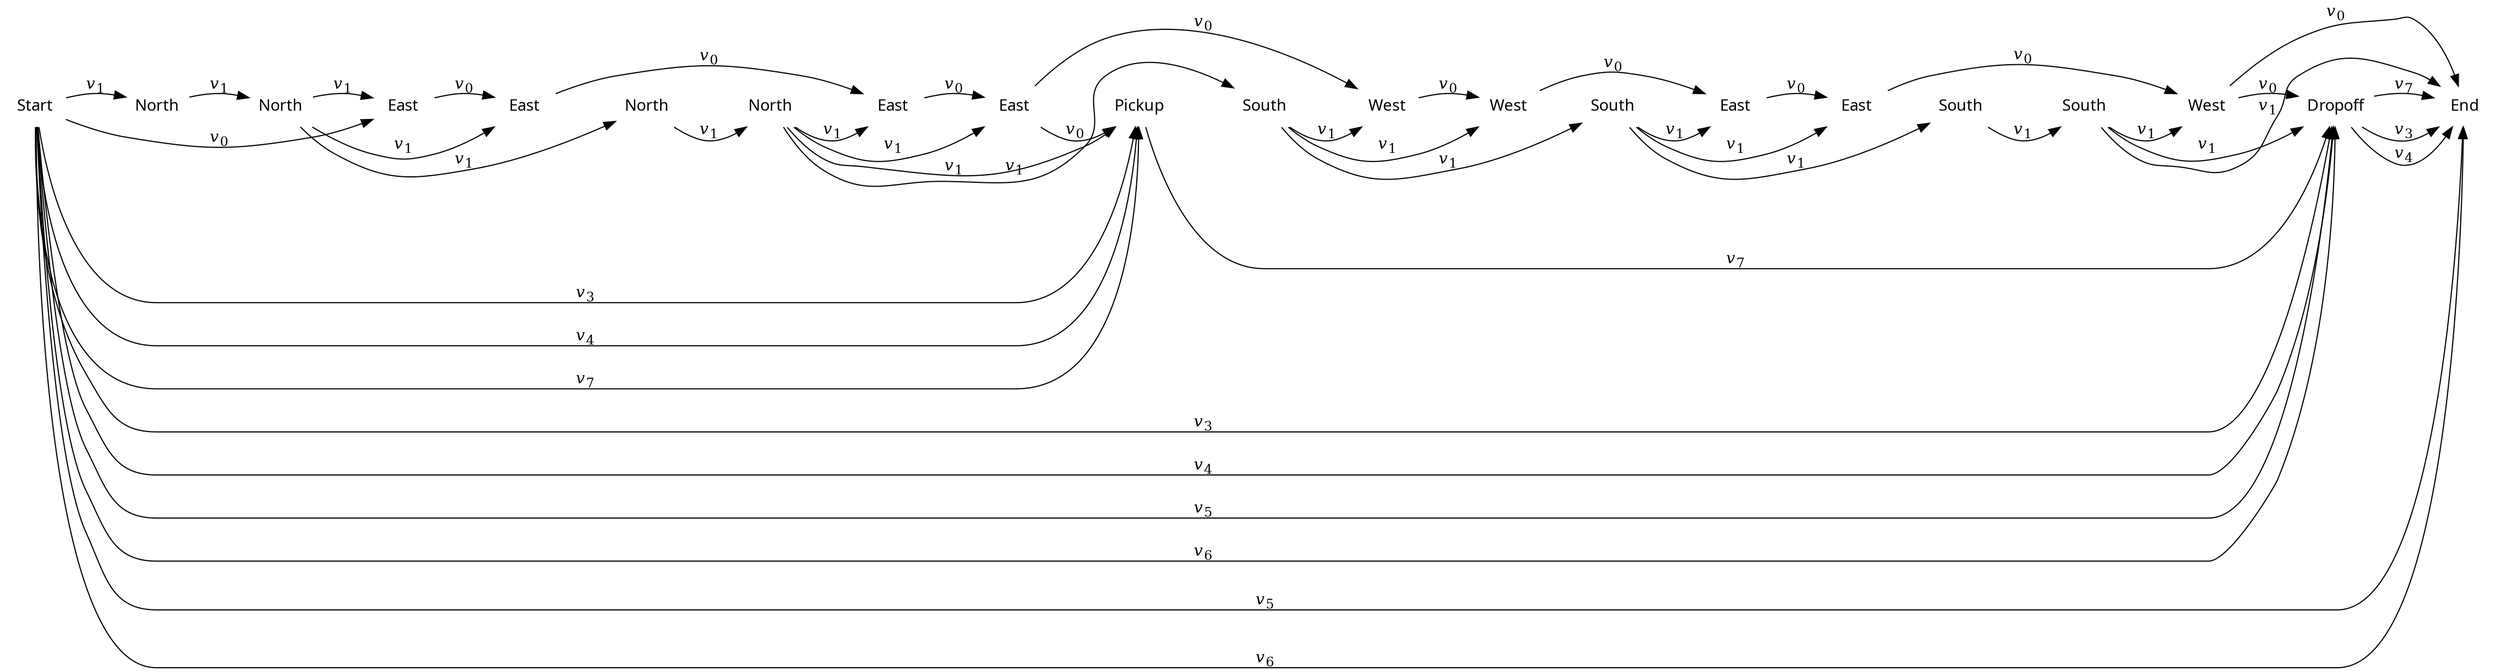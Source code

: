 digraph cat {
rankdir=LR
node [shape=plaintext]
edge [arrowhead=normal]

0 [label="Start",fontname="sans"]
1 [label="North",fontname="sans"]
2 [label="North",fontname="sans"]
3 [label="East",fontname="sans"]
4 [label="East",fontname="sans"]
5 [label="North",fontname="sans"]
6 [label="North",fontname="sans"]
7 [label="East",fontname="sans"]
8 [label="East",fontname="sans"]
9 [label="Pickup",fontname="sans"]
10 [label="South",fontname="sans"]
11 [label="West",fontname="sans"]
12 [label="West",fontname="sans"]
13 [label="South",fontname="sans"]
14 [label="East",fontname="sans"]
15 [label="East",fontname="sans"]
16 [label="South",fontname="sans"]
17 [label="South",fontname="sans"]
18 [label="West",fontname="sans"]
19 [label="Dropoff",fontname="sans"]
20 [label="End",fontname="sans"]

0 -> 3 [label=<<i>v</i><sub>0</sub>>]
0 -> 1 [label=<<i>v</i><sub>1</sub>>]
0 -> 9 [label=<<i>v</i><sub>3</sub>>]
0 -> 19 [label=<<i>v</i><sub>3</sub>>]
0 -> 9 [label=<<i>v</i><sub>4</sub>>]
0 -> 19 [label=<<i>v</i><sub>4</sub>>]
0 -> 19 [label=<<i>v</i><sub>5</sub>>]
0 -> 20 [label=<<i>v</i><sub>5</sub>>]
0 -> 19 [label=<<i>v</i><sub>6</sub>>]
0 -> 20 [label=<<i>v</i><sub>6</sub>>]
0 -> 9 [label=<<i>v</i><sub>7</sub>>]
1 -> 2 [label=<<i>v</i><sub>1</sub>>]
2 -> 3 [label=<<i>v</i><sub>1</sub>>]
2 -> 4 [label=<<i>v</i><sub>1</sub>>]
2 -> 5 [label=<<i>v</i><sub>1</sub>>]
3 -> 4 [label=<<i>v</i><sub>0</sub>>]
4 -> 7 [label=<<i>v</i><sub>0</sub>>]
5 -> 6 [label=<<i>v</i><sub>1</sub>>]
6 -> 7 [label=<<i>v</i><sub>1</sub>>]
6 -> 8 [label=<<i>v</i><sub>1</sub>>]
6 -> 9 [label=<<i>v</i><sub>1</sub>>]
6 -> 10 [label=<<i>v</i><sub>1</sub>>]
7 -> 8 [label=<<i>v</i><sub>0</sub>>]
8 -> 9 [label=<<i>v</i><sub>0</sub>>]
8 -> 11 [label=<<i>v</i><sub>0</sub>>]
9 -> 19 [label=<<i>v</i><sub>7</sub>>]
10 -> 11 [label=<<i>v</i><sub>1</sub>>]
10 -> 12 [label=<<i>v</i><sub>1</sub>>]
10 -> 13 [label=<<i>v</i><sub>1</sub>>]
11 -> 12 [label=<<i>v</i><sub>0</sub>>]
12 -> 14 [label=<<i>v</i><sub>0</sub>>]
13 -> 14 [label=<<i>v</i><sub>1</sub>>]
13 -> 15 [label=<<i>v</i><sub>1</sub>>]
13 -> 16 [label=<<i>v</i><sub>1</sub>>]
14 -> 15 [label=<<i>v</i><sub>0</sub>>]
15 -> 18 [label=<<i>v</i><sub>0</sub>>]
16 -> 17 [label=<<i>v</i><sub>1</sub>>]
17 -> 18 [label=<<i>v</i><sub>1</sub>>]
17 -> 19 [label=<<i>v</i><sub>1</sub>>]
17 -> 20 [label=<<i>v</i><sub>1</sub>>]
18 -> 19 [label=<<i>v</i><sub>0</sub>>]
18 -> 20 [label=<<i>v</i><sub>0</sub>>]
19 -> 20 [label=<<i>v</i><sub>3</sub>>]
19 -> 20 [label=<<i>v</i><sub>4</sub>>]
19 -> 20 [label=<<i>v</i><sub>7</sub>>]

# To line up the actions
0 -> 1 [weight=100,style=invis]
1 -> 2 [weight=100,style=invis]
2 -> 3 [weight=100,style=invis]
3 -> 4 [weight=100,style=invis]
4 -> 5 [weight=100,style=invis]
5 -> 6 [weight=100,style=invis]
6 -> 7 [weight=100,style=invis]
7 -> 8 [weight=100,style=invis]
8 -> 9 [weight=100,style=invis]
9 -> 10 [weight=100,style=invis]
10 -> 11 [weight=100,style=invis]
11 -> 12 [weight=100,style=invis]
12 -> 13 [weight=100,style=invis]
13 -> 14 [weight=100,style=invis]
14 -> 15 [weight=100,style=invis]
15 -> 16 [weight=100,style=invis]
16 -> 17 [weight=100,style=invis]
17 -> 18 [weight=100,style=invis]
18 -> 19 [weight=100,style=invis]
19 -> 20 [weight=100,style=invis]
}
